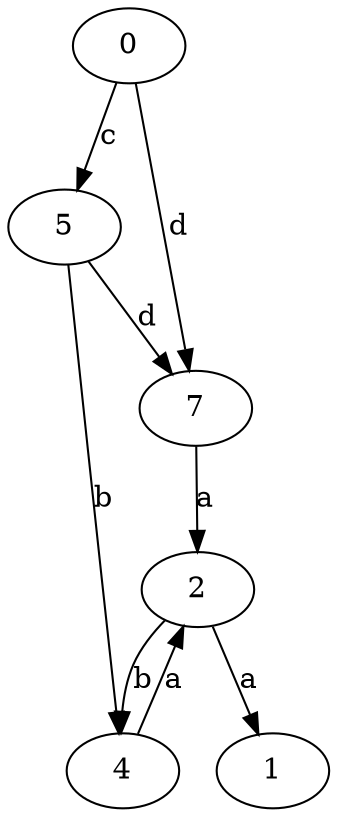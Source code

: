 strict digraph  {
1;
0;
2;
4;
5;
7;
0 -> 5  [label=c];
0 -> 7  [label=d];
2 -> 1  [label=a];
2 -> 4  [label=b];
4 -> 2  [label=a];
5 -> 4  [label=b];
5 -> 7  [label=d];
7 -> 2  [label=a];
}
